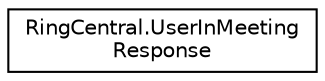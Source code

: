 digraph "Graphical Class Hierarchy"
{
 // LATEX_PDF_SIZE
  edge [fontname="Helvetica",fontsize="10",labelfontname="Helvetica",labelfontsize="10"];
  node [fontname="Helvetica",fontsize="10",shape=record];
  rankdir="LR";
  Node0 [label="RingCentral.UserInMeeting\lResponse",height=0.2,width=0.4,color="black", fillcolor="white", style="filled",URL="$classRingCentral_1_1UserInMeetingResponse.html",tooltip=" "];
}
